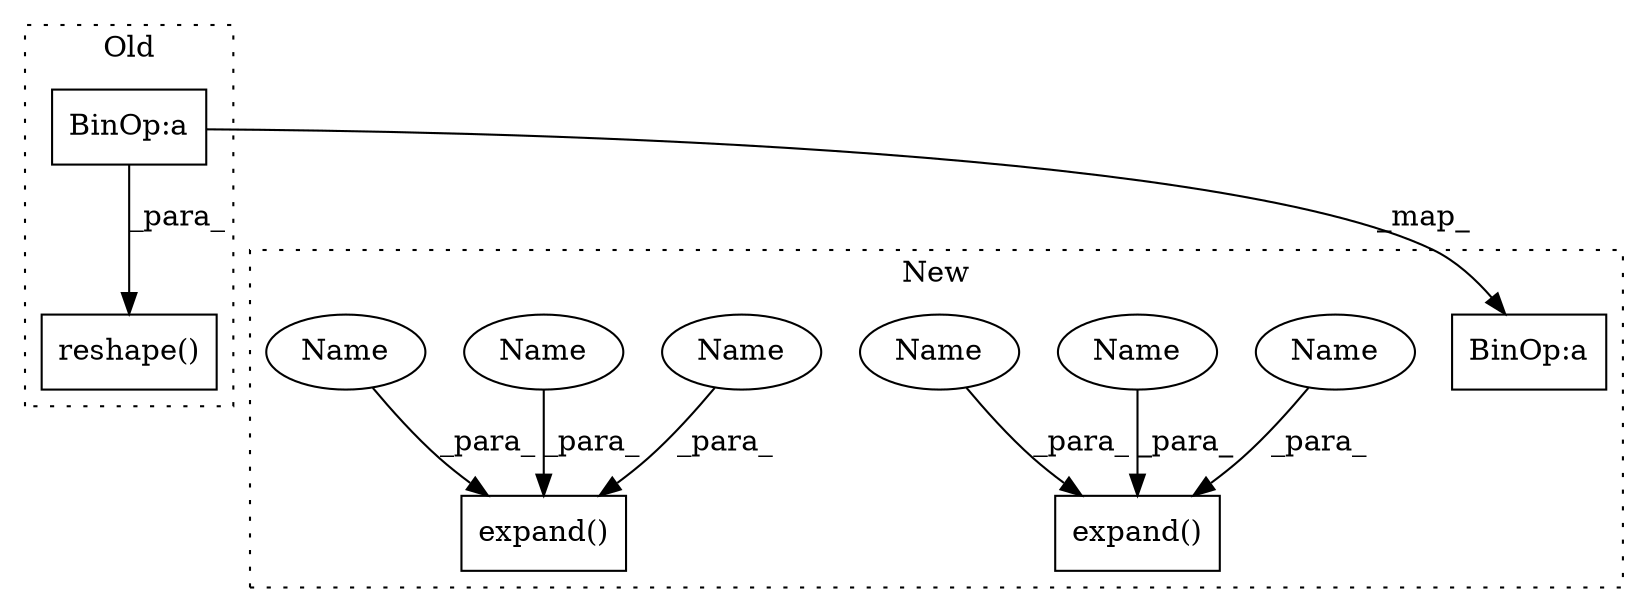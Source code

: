 digraph G {
subgraph cluster0 {
1 [label="reshape()" a="75" s="2056,2083" l="14,1" shape="box"];
4 [label="BinOp:a" a="82" s="1856" l="1" shape="box"];
label = "Old";
style="dotted";
}
subgraph cluster1 {
2 [label="expand()" a="75" s="2413,2449" l="26,1" shape="box"];
3 [label="BinOp:a" a="82" s="2581" l="1" shape="box"];
5 [label="expand()" a="75" s="2465,2501" l="26,1" shape="box"];
6 [label="Name" a="87" s="2448" l="1" shape="ellipse"];
7 [label="Name" a="87" s="2500" l="1" shape="ellipse"];
8 [label="Name" a="87" s="2442" l="1" shape="ellipse"];
9 [label="Name" a="87" s="2445" l="1" shape="ellipse"];
10 [label="Name" a="87" s="2497" l="1" shape="ellipse"];
11 [label="Name" a="87" s="2494" l="1" shape="ellipse"];
label = "New";
style="dotted";
}
4 -> 3 [label="_map_"];
4 -> 1 [label="_para_"];
6 -> 2 [label="_para_"];
7 -> 5 [label="_para_"];
8 -> 2 [label="_para_"];
9 -> 2 [label="_para_"];
10 -> 5 [label="_para_"];
11 -> 5 [label="_para_"];
}